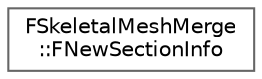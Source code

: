 digraph "Graphical Class Hierarchy"
{
 // INTERACTIVE_SVG=YES
 // LATEX_PDF_SIZE
  bgcolor="transparent";
  edge [fontname=Helvetica,fontsize=10,labelfontname=Helvetica,labelfontsize=10];
  node [fontname=Helvetica,fontsize=10,shape=box,height=0.2,width=0.4];
  rankdir="LR";
  Node0 [id="Node000000",label="FSkeletalMeshMerge\l::FNewSectionInfo",height=0.2,width=0.4,color="grey40", fillcolor="white", style="filled",URL="$d9/de3/structFSkeletalMeshMerge_1_1FNewSectionInfo.html",tooltip="info needed to create a new merged section"];
}
